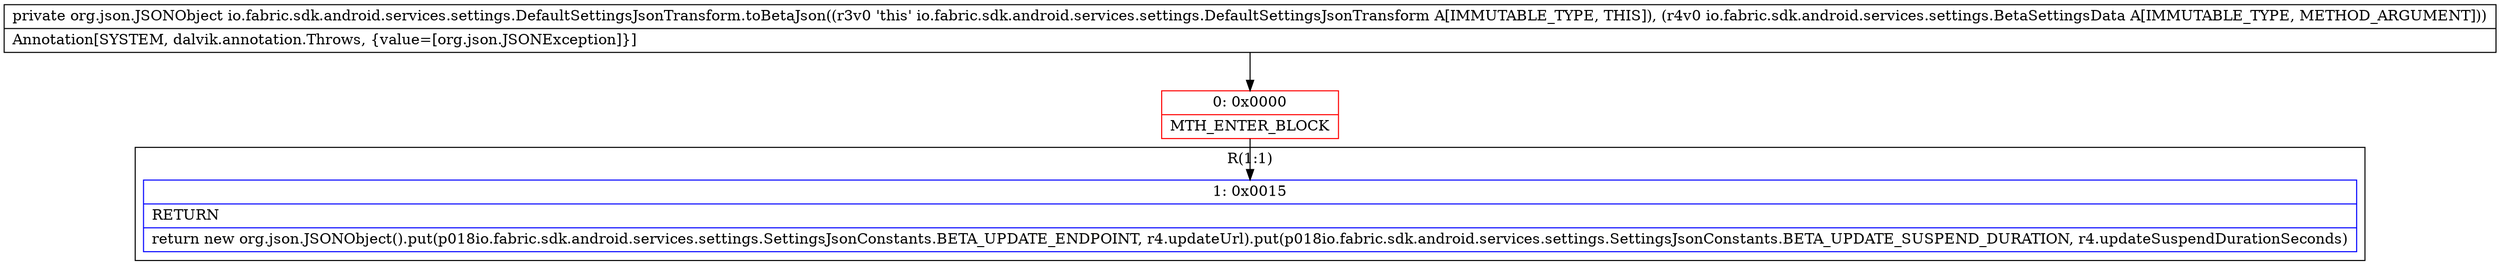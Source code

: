 digraph "CFG forio.fabric.sdk.android.services.settings.DefaultSettingsJsonTransform.toBetaJson(Lio\/fabric\/sdk\/android\/services\/settings\/BetaSettingsData;)Lorg\/json\/JSONObject;" {
subgraph cluster_Region_903039894 {
label = "R(1:1)";
node [shape=record,color=blue];
Node_1 [shape=record,label="{1\:\ 0x0015|RETURN\l|return new org.json.JSONObject().put(p018io.fabric.sdk.android.services.settings.SettingsJsonConstants.BETA_UPDATE_ENDPOINT, r4.updateUrl).put(p018io.fabric.sdk.android.services.settings.SettingsJsonConstants.BETA_UPDATE_SUSPEND_DURATION, r4.updateSuspendDurationSeconds)\l}"];
}
Node_0 [shape=record,color=red,label="{0\:\ 0x0000|MTH_ENTER_BLOCK\l}"];
MethodNode[shape=record,label="{private org.json.JSONObject io.fabric.sdk.android.services.settings.DefaultSettingsJsonTransform.toBetaJson((r3v0 'this' io.fabric.sdk.android.services.settings.DefaultSettingsJsonTransform A[IMMUTABLE_TYPE, THIS]), (r4v0 io.fabric.sdk.android.services.settings.BetaSettingsData A[IMMUTABLE_TYPE, METHOD_ARGUMENT]))  | Annotation[SYSTEM, dalvik.annotation.Throws, \{value=[org.json.JSONException]\}]\l}"];
MethodNode -> Node_0;
Node_0 -> Node_1;
}

